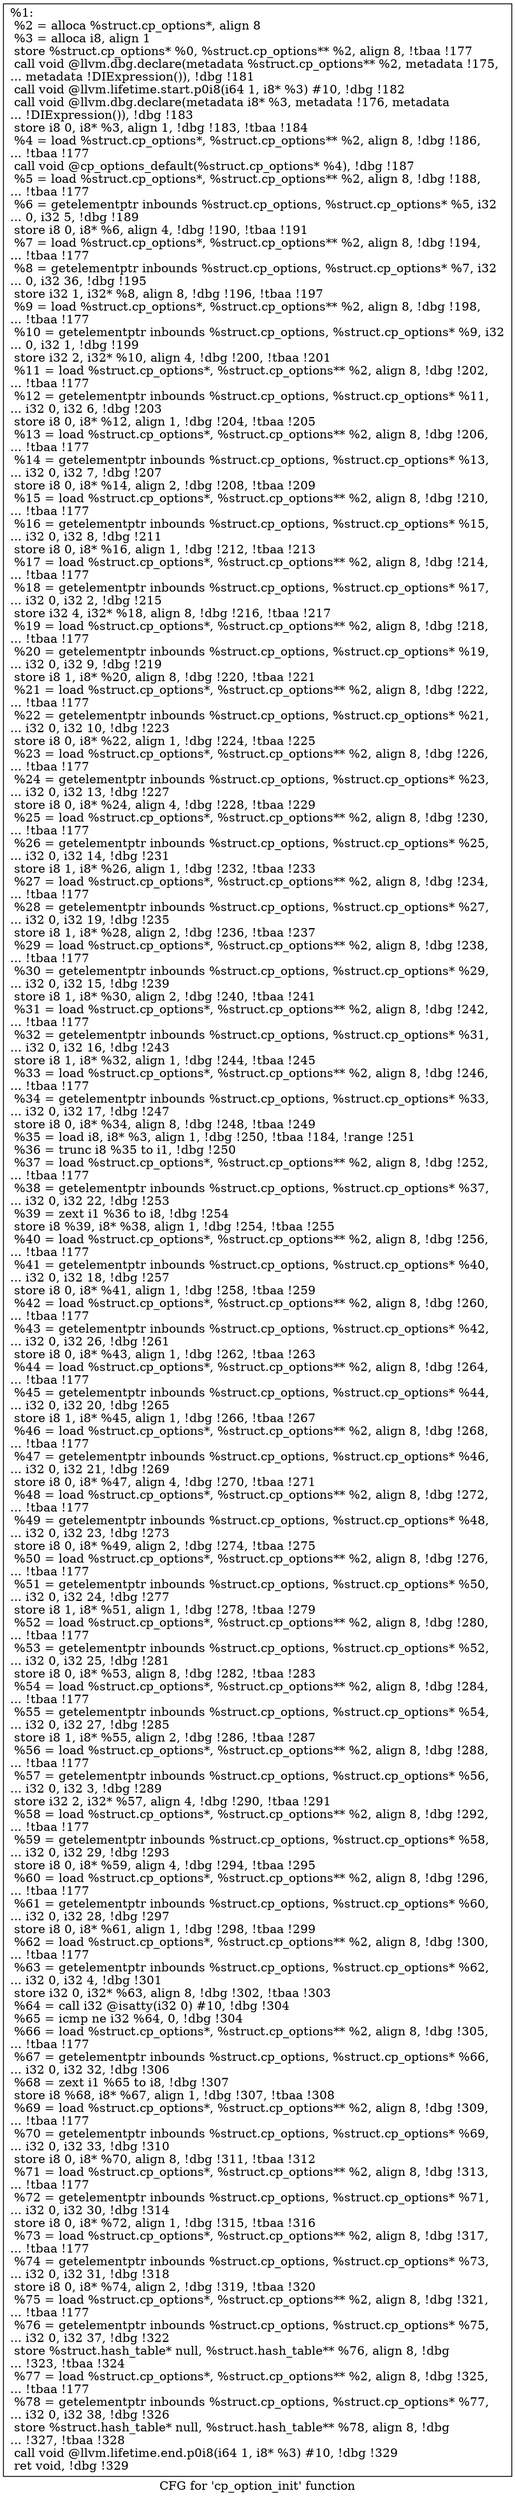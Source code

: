 digraph "CFG for 'cp_option_init' function" {
	label="CFG for 'cp_option_init' function";

	Node0x27e4840 [shape=record,label="{%1:\l  %2 = alloca %struct.cp_options*, align 8\l  %3 = alloca i8, align 1\l  store %struct.cp_options* %0, %struct.cp_options** %2, align 8, !tbaa !177\l  call void @llvm.dbg.declare(metadata %struct.cp_options** %2, metadata !175,\l... metadata !DIExpression()), !dbg !181\l  call void @llvm.lifetime.start.p0i8(i64 1, i8* %3) #10, !dbg !182\l  call void @llvm.dbg.declare(metadata i8* %3, metadata !176, metadata\l... !DIExpression()), !dbg !183\l  store i8 0, i8* %3, align 1, !dbg !183, !tbaa !184\l  %4 = load %struct.cp_options*, %struct.cp_options** %2, align 8, !dbg !186,\l... !tbaa !177\l  call void @cp_options_default(%struct.cp_options* %4), !dbg !187\l  %5 = load %struct.cp_options*, %struct.cp_options** %2, align 8, !dbg !188,\l... !tbaa !177\l  %6 = getelementptr inbounds %struct.cp_options, %struct.cp_options* %5, i32\l... 0, i32 5, !dbg !189\l  store i8 0, i8* %6, align 4, !dbg !190, !tbaa !191\l  %7 = load %struct.cp_options*, %struct.cp_options** %2, align 8, !dbg !194,\l... !tbaa !177\l  %8 = getelementptr inbounds %struct.cp_options, %struct.cp_options* %7, i32\l... 0, i32 36, !dbg !195\l  store i32 1, i32* %8, align 8, !dbg !196, !tbaa !197\l  %9 = load %struct.cp_options*, %struct.cp_options** %2, align 8, !dbg !198,\l... !tbaa !177\l  %10 = getelementptr inbounds %struct.cp_options, %struct.cp_options* %9, i32\l... 0, i32 1, !dbg !199\l  store i32 2, i32* %10, align 4, !dbg !200, !tbaa !201\l  %11 = load %struct.cp_options*, %struct.cp_options** %2, align 8, !dbg !202,\l... !tbaa !177\l  %12 = getelementptr inbounds %struct.cp_options, %struct.cp_options* %11,\l... i32 0, i32 6, !dbg !203\l  store i8 0, i8* %12, align 1, !dbg !204, !tbaa !205\l  %13 = load %struct.cp_options*, %struct.cp_options** %2, align 8, !dbg !206,\l... !tbaa !177\l  %14 = getelementptr inbounds %struct.cp_options, %struct.cp_options* %13,\l... i32 0, i32 7, !dbg !207\l  store i8 0, i8* %14, align 2, !dbg !208, !tbaa !209\l  %15 = load %struct.cp_options*, %struct.cp_options** %2, align 8, !dbg !210,\l... !tbaa !177\l  %16 = getelementptr inbounds %struct.cp_options, %struct.cp_options* %15,\l... i32 0, i32 8, !dbg !211\l  store i8 0, i8* %16, align 1, !dbg !212, !tbaa !213\l  %17 = load %struct.cp_options*, %struct.cp_options** %2, align 8, !dbg !214,\l... !tbaa !177\l  %18 = getelementptr inbounds %struct.cp_options, %struct.cp_options* %17,\l... i32 0, i32 2, !dbg !215\l  store i32 4, i32* %18, align 8, !dbg !216, !tbaa !217\l  %19 = load %struct.cp_options*, %struct.cp_options** %2, align 8, !dbg !218,\l... !tbaa !177\l  %20 = getelementptr inbounds %struct.cp_options, %struct.cp_options* %19,\l... i32 0, i32 9, !dbg !219\l  store i8 1, i8* %20, align 8, !dbg !220, !tbaa !221\l  %21 = load %struct.cp_options*, %struct.cp_options** %2, align 8, !dbg !222,\l... !tbaa !177\l  %22 = getelementptr inbounds %struct.cp_options, %struct.cp_options* %21,\l... i32 0, i32 10, !dbg !223\l  store i8 0, i8* %22, align 1, !dbg !224, !tbaa !225\l  %23 = load %struct.cp_options*, %struct.cp_options** %2, align 8, !dbg !226,\l... !tbaa !177\l  %24 = getelementptr inbounds %struct.cp_options, %struct.cp_options* %23,\l... i32 0, i32 13, !dbg !227\l  store i8 0, i8* %24, align 4, !dbg !228, !tbaa !229\l  %25 = load %struct.cp_options*, %struct.cp_options** %2, align 8, !dbg !230,\l... !tbaa !177\l  %26 = getelementptr inbounds %struct.cp_options, %struct.cp_options* %25,\l... i32 0, i32 14, !dbg !231\l  store i8 1, i8* %26, align 1, !dbg !232, !tbaa !233\l  %27 = load %struct.cp_options*, %struct.cp_options** %2, align 8, !dbg !234,\l... !tbaa !177\l  %28 = getelementptr inbounds %struct.cp_options, %struct.cp_options* %27,\l... i32 0, i32 19, !dbg !235\l  store i8 1, i8* %28, align 2, !dbg !236, !tbaa !237\l  %29 = load %struct.cp_options*, %struct.cp_options** %2, align 8, !dbg !238,\l... !tbaa !177\l  %30 = getelementptr inbounds %struct.cp_options, %struct.cp_options* %29,\l... i32 0, i32 15, !dbg !239\l  store i8 1, i8* %30, align 2, !dbg !240, !tbaa !241\l  %31 = load %struct.cp_options*, %struct.cp_options** %2, align 8, !dbg !242,\l... !tbaa !177\l  %32 = getelementptr inbounds %struct.cp_options, %struct.cp_options* %31,\l... i32 0, i32 16, !dbg !243\l  store i8 1, i8* %32, align 1, !dbg !244, !tbaa !245\l  %33 = load %struct.cp_options*, %struct.cp_options** %2, align 8, !dbg !246,\l... !tbaa !177\l  %34 = getelementptr inbounds %struct.cp_options, %struct.cp_options* %33,\l... i32 0, i32 17, !dbg !247\l  store i8 0, i8* %34, align 8, !dbg !248, !tbaa !249\l  %35 = load i8, i8* %3, align 1, !dbg !250, !tbaa !184, !range !251\l  %36 = trunc i8 %35 to i1, !dbg !250\l  %37 = load %struct.cp_options*, %struct.cp_options** %2, align 8, !dbg !252,\l... !tbaa !177\l  %38 = getelementptr inbounds %struct.cp_options, %struct.cp_options* %37,\l... i32 0, i32 22, !dbg !253\l  %39 = zext i1 %36 to i8, !dbg !254\l  store i8 %39, i8* %38, align 1, !dbg !254, !tbaa !255\l  %40 = load %struct.cp_options*, %struct.cp_options** %2, align 8, !dbg !256,\l... !tbaa !177\l  %41 = getelementptr inbounds %struct.cp_options, %struct.cp_options* %40,\l... i32 0, i32 18, !dbg !257\l  store i8 0, i8* %41, align 1, !dbg !258, !tbaa !259\l  %42 = load %struct.cp_options*, %struct.cp_options** %2, align 8, !dbg !260,\l... !tbaa !177\l  %43 = getelementptr inbounds %struct.cp_options, %struct.cp_options* %42,\l... i32 0, i32 26, !dbg !261\l  store i8 0, i8* %43, align 1, !dbg !262, !tbaa !263\l  %44 = load %struct.cp_options*, %struct.cp_options** %2, align 8, !dbg !264,\l... !tbaa !177\l  %45 = getelementptr inbounds %struct.cp_options, %struct.cp_options* %44,\l... i32 0, i32 20, !dbg !265\l  store i8 1, i8* %45, align 1, !dbg !266, !tbaa !267\l  %46 = load %struct.cp_options*, %struct.cp_options** %2, align 8, !dbg !268,\l... !tbaa !177\l  %47 = getelementptr inbounds %struct.cp_options, %struct.cp_options* %46,\l... i32 0, i32 21, !dbg !269\l  store i8 0, i8* %47, align 4, !dbg !270, !tbaa !271\l  %48 = load %struct.cp_options*, %struct.cp_options** %2, align 8, !dbg !272,\l... !tbaa !177\l  %49 = getelementptr inbounds %struct.cp_options, %struct.cp_options* %48,\l... i32 0, i32 23, !dbg !273\l  store i8 0, i8* %49, align 2, !dbg !274, !tbaa !275\l  %50 = load %struct.cp_options*, %struct.cp_options** %2, align 8, !dbg !276,\l... !tbaa !177\l  %51 = getelementptr inbounds %struct.cp_options, %struct.cp_options* %50,\l... i32 0, i32 24, !dbg !277\l  store i8 1, i8* %51, align 1, !dbg !278, !tbaa !279\l  %52 = load %struct.cp_options*, %struct.cp_options** %2, align 8, !dbg !280,\l... !tbaa !177\l  %53 = getelementptr inbounds %struct.cp_options, %struct.cp_options* %52,\l... i32 0, i32 25, !dbg !281\l  store i8 0, i8* %53, align 8, !dbg !282, !tbaa !283\l  %54 = load %struct.cp_options*, %struct.cp_options** %2, align 8, !dbg !284,\l... !tbaa !177\l  %55 = getelementptr inbounds %struct.cp_options, %struct.cp_options* %54,\l... i32 0, i32 27, !dbg !285\l  store i8 1, i8* %55, align 2, !dbg !286, !tbaa !287\l  %56 = load %struct.cp_options*, %struct.cp_options** %2, align 8, !dbg !288,\l... !tbaa !177\l  %57 = getelementptr inbounds %struct.cp_options, %struct.cp_options* %56,\l... i32 0, i32 3, !dbg !289\l  store i32 2, i32* %57, align 4, !dbg !290, !tbaa !291\l  %58 = load %struct.cp_options*, %struct.cp_options** %2, align 8, !dbg !292,\l... !tbaa !177\l  %59 = getelementptr inbounds %struct.cp_options, %struct.cp_options* %58,\l... i32 0, i32 29, !dbg !293\l  store i8 0, i8* %59, align 4, !dbg !294, !tbaa !295\l  %60 = load %struct.cp_options*, %struct.cp_options** %2, align 8, !dbg !296,\l... !tbaa !177\l  %61 = getelementptr inbounds %struct.cp_options, %struct.cp_options* %60,\l... i32 0, i32 28, !dbg !297\l  store i8 0, i8* %61, align 1, !dbg !298, !tbaa !299\l  %62 = load %struct.cp_options*, %struct.cp_options** %2, align 8, !dbg !300,\l... !tbaa !177\l  %63 = getelementptr inbounds %struct.cp_options, %struct.cp_options* %62,\l... i32 0, i32 4, !dbg !301\l  store i32 0, i32* %63, align 8, !dbg !302, !tbaa !303\l  %64 = call i32 @isatty(i32 0) #10, !dbg !304\l  %65 = icmp ne i32 %64, 0, !dbg !304\l  %66 = load %struct.cp_options*, %struct.cp_options** %2, align 8, !dbg !305,\l... !tbaa !177\l  %67 = getelementptr inbounds %struct.cp_options, %struct.cp_options* %66,\l... i32 0, i32 32, !dbg !306\l  %68 = zext i1 %65 to i8, !dbg !307\l  store i8 %68, i8* %67, align 1, !dbg !307, !tbaa !308\l  %69 = load %struct.cp_options*, %struct.cp_options** %2, align 8, !dbg !309,\l... !tbaa !177\l  %70 = getelementptr inbounds %struct.cp_options, %struct.cp_options* %69,\l... i32 0, i32 33, !dbg !310\l  store i8 0, i8* %70, align 8, !dbg !311, !tbaa !312\l  %71 = load %struct.cp_options*, %struct.cp_options** %2, align 8, !dbg !313,\l... !tbaa !177\l  %72 = getelementptr inbounds %struct.cp_options, %struct.cp_options* %71,\l... i32 0, i32 30, !dbg !314\l  store i8 0, i8* %72, align 1, !dbg !315, !tbaa !316\l  %73 = load %struct.cp_options*, %struct.cp_options** %2, align 8, !dbg !317,\l... !tbaa !177\l  %74 = getelementptr inbounds %struct.cp_options, %struct.cp_options* %73,\l... i32 0, i32 31, !dbg !318\l  store i8 0, i8* %74, align 2, !dbg !319, !tbaa !320\l  %75 = load %struct.cp_options*, %struct.cp_options** %2, align 8, !dbg !321,\l... !tbaa !177\l  %76 = getelementptr inbounds %struct.cp_options, %struct.cp_options* %75,\l... i32 0, i32 37, !dbg !322\l  store %struct.hash_table* null, %struct.hash_table** %76, align 8, !dbg\l... !323, !tbaa !324\l  %77 = load %struct.cp_options*, %struct.cp_options** %2, align 8, !dbg !325,\l... !tbaa !177\l  %78 = getelementptr inbounds %struct.cp_options, %struct.cp_options* %77,\l... i32 0, i32 38, !dbg !326\l  store %struct.hash_table* null, %struct.hash_table** %78, align 8, !dbg\l... !327, !tbaa !328\l  call void @llvm.lifetime.end.p0i8(i64 1, i8* %3) #10, !dbg !329\l  ret void, !dbg !329\l}"];
}
